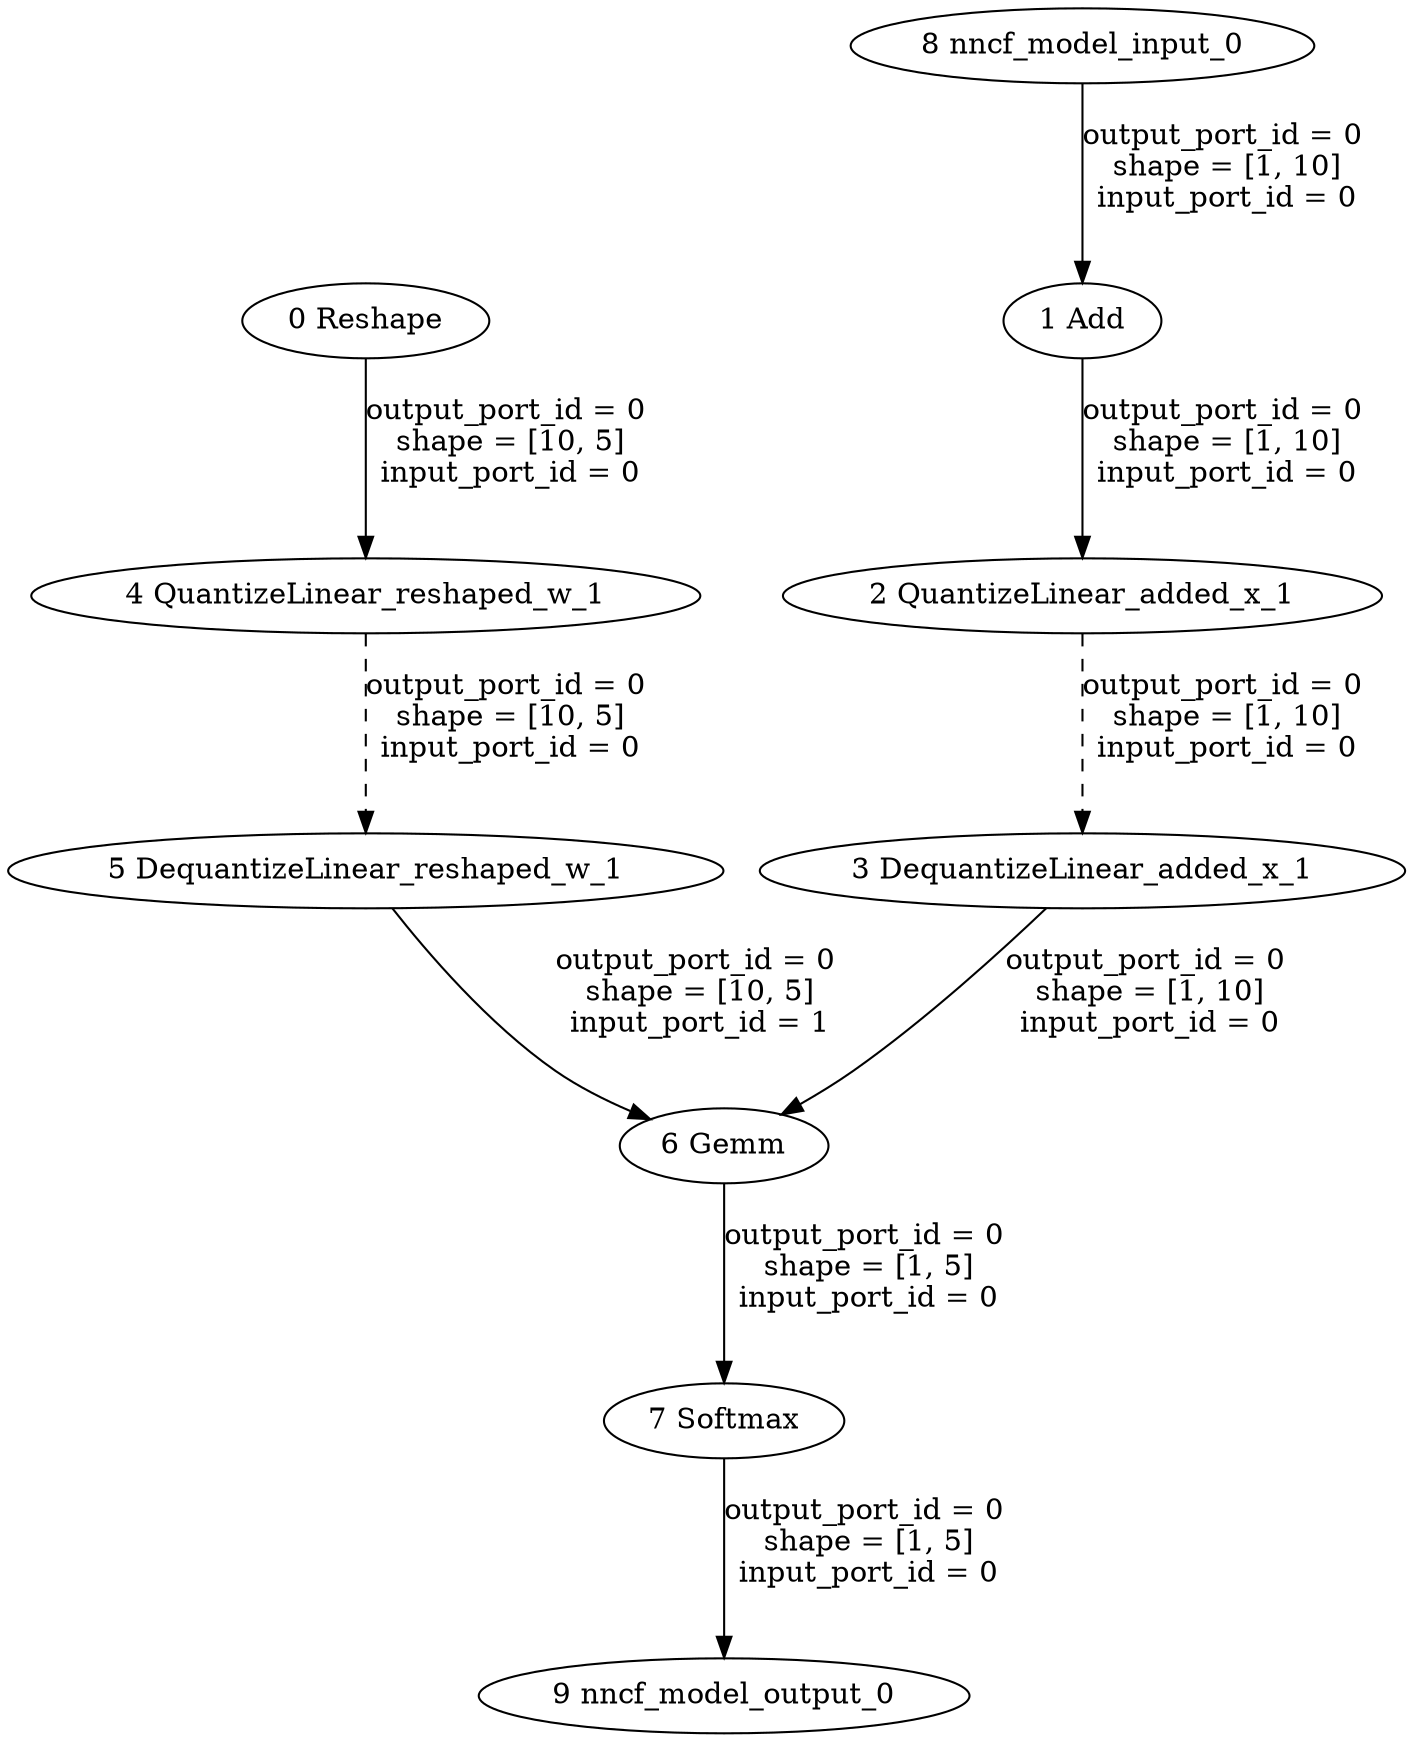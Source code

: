 strict digraph  {
"0 Reshape" [id=0, type=Reshape];
"1 Add" [id=1, type=Add];
"2 QuantizeLinear_added_x_1" [id=2, type=QuantizeLinear];
"3 DequantizeLinear_added_x_1" [id=3, type=DequantizeLinear];
"4 QuantizeLinear_reshaped_w_1" [id=4, type=QuantizeLinear];
"5 DequantizeLinear_reshaped_w_1" [id=5, type=DequantizeLinear];
"6 Gemm" [id=6, type=Gemm];
"7 Softmax" [id=7, type=Softmax];
"8 nncf_model_input_0" [id=8, type=nncf_model_input];
"9 nncf_model_output_0" [id=9, type=nncf_model_output];
"0 Reshape" -> "4 QuantizeLinear_reshaped_w_1"  [label="output_port_id = 0 \n shape = [10, 5] \n input_port_id = 0 \n ", style=solid];
"1 Add" -> "2 QuantizeLinear_added_x_1"  [label="output_port_id = 0 \n shape = [1, 10] \n input_port_id = 0 \n ", style=solid];
"2 QuantizeLinear_added_x_1" -> "3 DequantizeLinear_added_x_1"  [label="output_port_id = 0 \n shape = [1, 10] \n input_port_id = 0 \n ", style=dashed];
"3 DequantizeLinear_added_x_1" -> "6 Gemm"  [label="output_port_id = 0 \n shape = [1, 10] \n input_port_id = 0 \n ", style=solid];
"4 QuantizeLinear_reshaped_w_1" -> "5 DequantizeLinear_reshaped_w_1"  [label="output_port_id = 0 \n shape = [10, 5] \n input_port_id = 0 \n ", style=dashed];
"5 DequantizeLinear_reshaped_w_1" -> "6 Gemm"  [label="output_port_id = 0 \n shape = [10, 5] \n input_port_id = 1 \n ", style=solid];
"6 Gemm" -> "7 Softmax"  [label="output_port_id = 0 \n shape = [1, 5] \n input_port_id = 0 \n ", style=solid];
"7 Softmax" -> "9 nncf_model_output_0"  [label="output_port_id = 0 \n shape = [1, 5] \n input_port_id = 0 \n ", style=solid];
"8 nncf_model_input_0" -> "1 Add"  [label="output_port_id = 0 \n shape = [1, 10] \n input_port_id = 0 \n ", style=solid];
}
